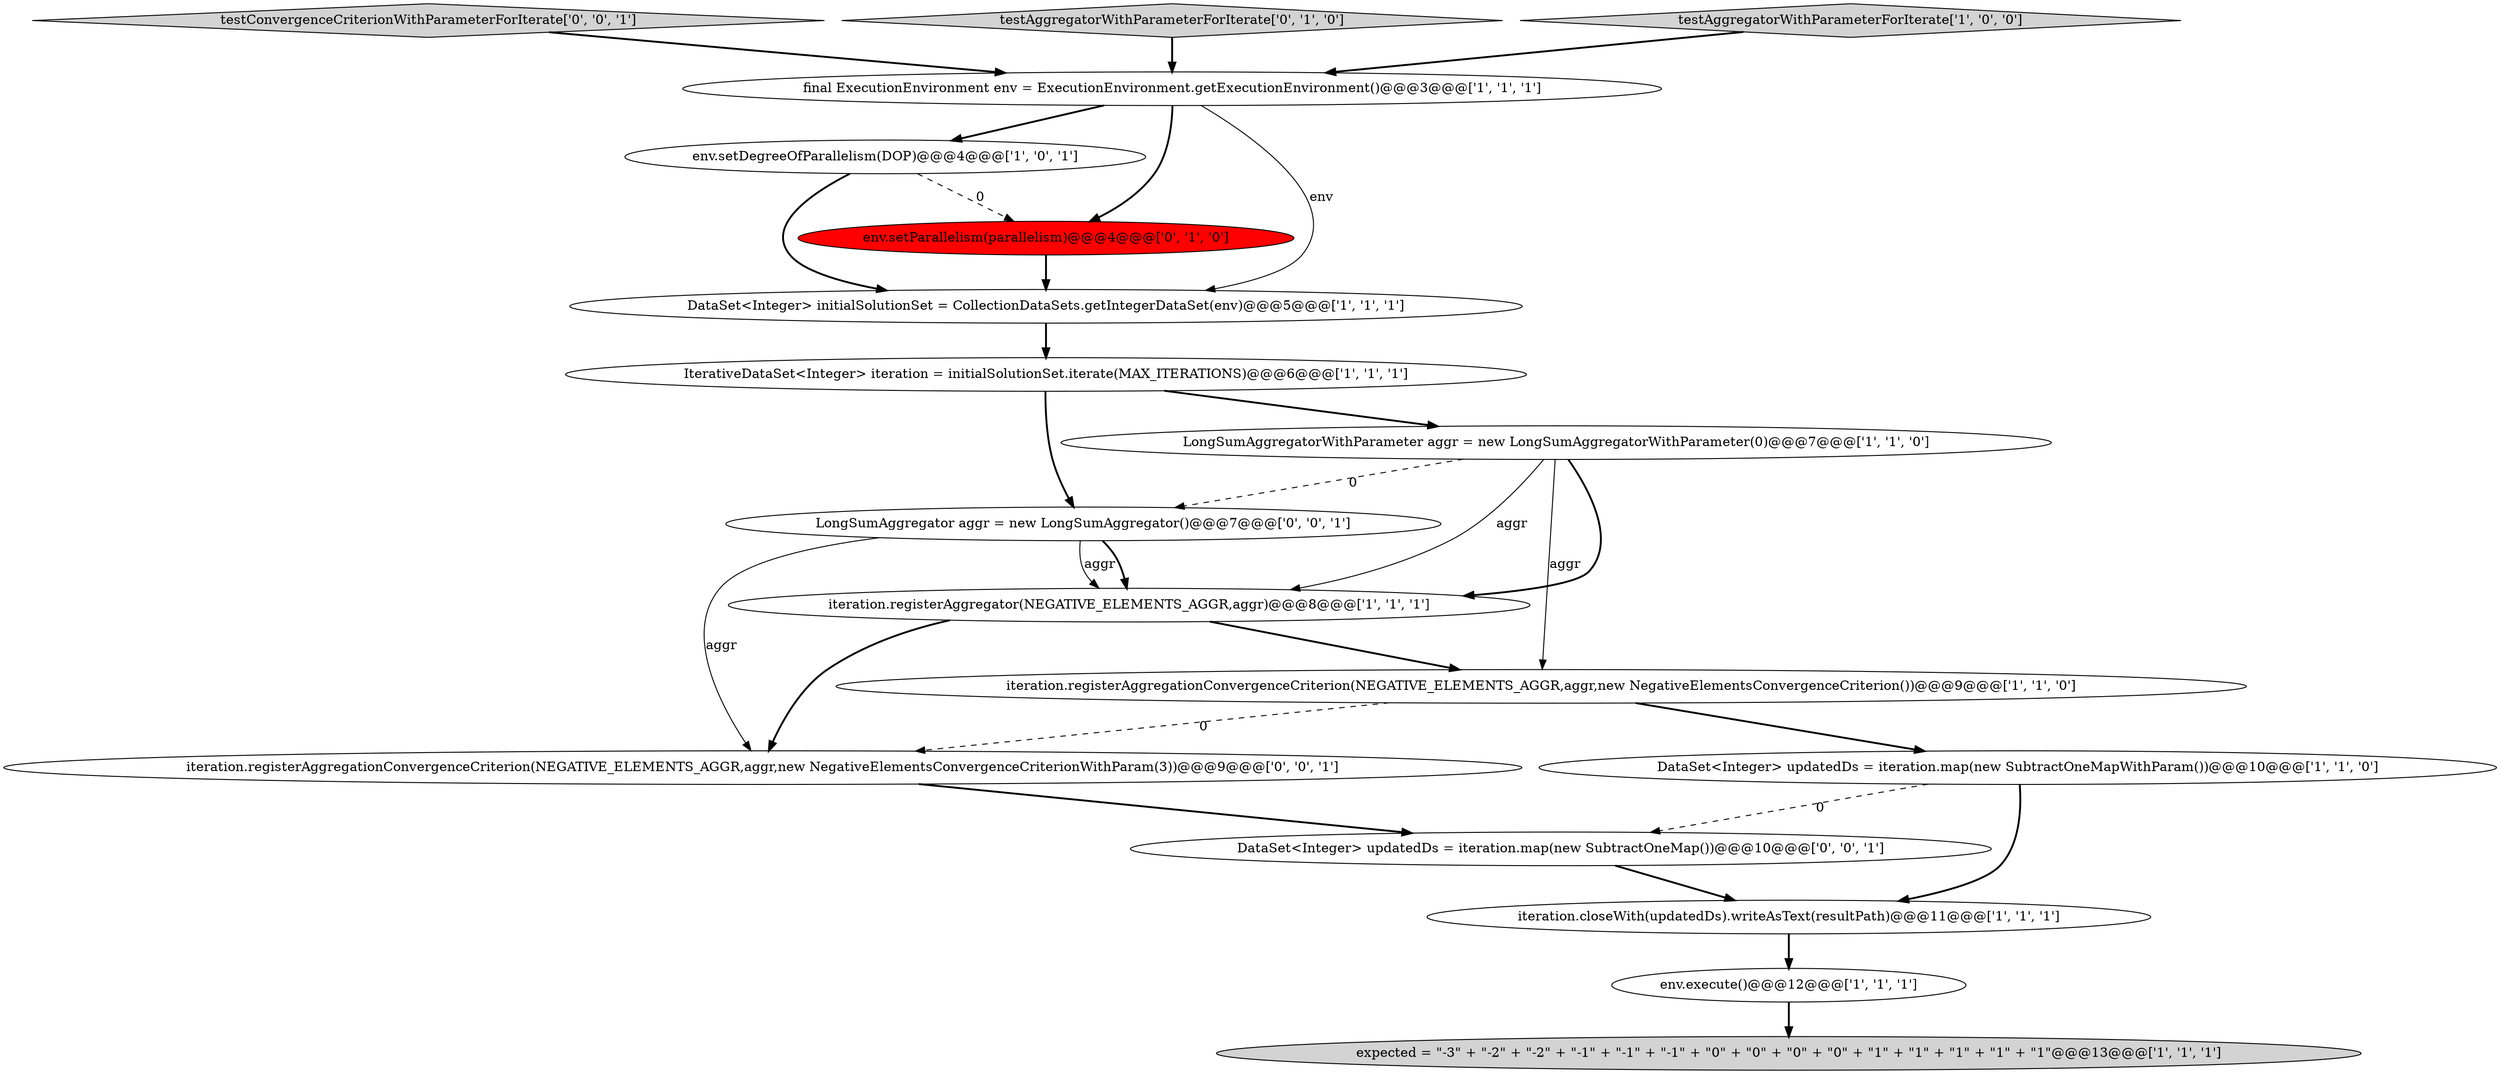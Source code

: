 digraph {
13 [style = filled, label = "env.setParallelism(parallelism)@@@4@@@['0', '1', '0']", fillcolor = red, shape = ellipse image = "AAA1AAABBB2BBB"];
3 [style = filled, label = "LongSumAggregatorWithParameter aggr = new LongSumAggregatorWithParameter(0)@@@7@@@['1', '1', '0']", fillcolor = white, shape = ellipse image = "AAA0AAABBB1BBB"];
10 [style = filled, label = "env.setDegreeOfParallelism(DOP)@@@4@@@['1', '0', '1']", fillcolor = white, shape = ellipse image = "AAA0AAABBB1BBB"];
4 [style = filled, label = "DataSet<Integer> updatedDs = iteration.map(new SubtractOneMapWithParam())@@@10@@@['1', '1', '0']", fillcolor = white, shape = ellipse image = "AAA0AAABBB1BBB"];
6 [style = filled, label = "iteration.registerAggregationConvergenceCriterion(NEGATIVE_ELEMENTS_AGGR,aggr,new NegativeElementsConvergenceCriterion())@@@9@@@['1', '1', '0']", fillcolor = white, shape = ellipse image = "AAA0AAABBB1BBB"];
14 [style = filled, label = "iteration.registerAggregationConvergenceCriterion(NEGATIVE_ELEMENTS_AGGR,aggr,new NegativeElementsConvergenceCriterionWithParam(3))@@@9@@@['0', '0', '1']", fillcolor = white, shape = ellipse image = "AAA0AAABBB3BBB"];
5 [style = filled, label = "IterativeDataSet<Integer> iteration = initialSolutionSet.iterate(MAX_ITERATIONS)@@@6@@@['1', '1', '1']", fillcolor = white, shape = ellipse image = "AAA0AAABBB1BBB"];
17 [style = filled, label = "LongSumAggregator aggr = new LongSumAggregator()@@@7@@@['0', '0', '1']", fillcolor = white, shape = ellipse image = "AAA0AAABBB3BBB"];
15 [style = filled, label = "testConvergenceCriterionWithParameterForIterate['0', '0', '1']", fillcolor = lightgray, shape = diamond image = "AAA0AAABBB3BBB"];
7 [style = filled, label = "iteration.closeWith(updatedDs).writeAsText(resultPath)@@@11@@@['1', '1', '1']", fillcolor = white, shape = ellipse image = "AAA0AAABBB1BBB"];
9 [style = filled, label = "final ExecutionEnvironment env = ExecutionEnvironment.getExecutionEnvironment()@@@3@@@['1', '1', '1']", fillcolor = white, shape = ellipse image = "AAA0AAABBB1BBB"];
1 [style = filled, label = "iteration.registerAggregator(NEGATIVE_ELEMENTS_AGGR,aggr)@@@8@@@['1', '1', '1']", fillcolor = white, shape = ellipse image = "AAA0AAABBB1BBB"];
16 [style = filled, label = "DataSet<Integer> updatedDs = iteration.map(new SubtractOneMap())@@@10@@@['0', '0', '1']", fillcolor = white, shape = ellipse image = "AAA0AAABBB3BBB"];
12 [style = filled, label = "testAggregatorWithParameterForIterate['0', '1', '0']", fillcolor = lightgray, shape = diamond image = "AAA0AAABBB2BBB"];
8 [style = filled, label = "testAggregatorWithParameterForIterate['1', '0', '0']", fillcolor = lightgray, shape = diamond image = "AAA0AAABBB1BBB"];
0 [style = filled, label = "expected = \"-3\" + \"-2\" + \"-2\" + \"-1\" + \"-1\" + \"-1\" + \"0\" + \"0\" + \"0\" + \"0\" + \"1\" + \"1\" + \"1\" + \"1\" + \"1\"@@@13@@@['1', '1', '1']", fillcolor = lightgray, shape = ellipse image = "AAA0AAABBB1BBB"];
11 [style = filled, label = "DataSet<Integer> initialSolutionSet = CollectionDataSets.getIntegerDataSet(env)@@@5@@@['1', '1', '1']", fillcolor = white, shape = ellipse image = "AAA0AAABBB1BBB"];
2 [style = filled, label = "env.execute()@@@12@@@['1', '1', '1']", fillcolor = white, shape = ellipse image = "AAA0AAABBB1BBB"];
5->3 [style = bold, label=""];
14->16 [style = bold, label=""];
17->1 [style = solid, label="aggr"];
3->17 [style = dashed, label="0"];
4->16 [style = dashed, label="0"];
17->1 [style = bold, label=""];
3->1 [style = bold, label=""];
3->1 [style = solid, label="aggr"];
16->7 [style = bold, label=""];
3->6 [style = solid, label="aggr"];
9->10 [style = bold, label=""];
10->13 [style = dashed, label="0"];
6->14 [style = dashed, label="0"];
12->9 [style = bold, label=""];
5->17 [style = bold, label=""];
13->11 [style = bold, label=""];
4->7 [style = bold, label=""];
6->4 [style = bold, label=""];
11->5 [style = bold, label=""];
9->11 [style = solid, label="env"];
2->0 [style = bold, label=""];
1->6 [style = bold, label=""];
15->9 [style = bold, label=""];
7->2 [style = bold, label=""];
8->9 [style = bold, label=""];
1->14 [style = bold, label=""];
17->14 [style = solid, label="aggr"];
9->13 [style = bold, label=""];
10->11 [style = bold, label=""];
}
